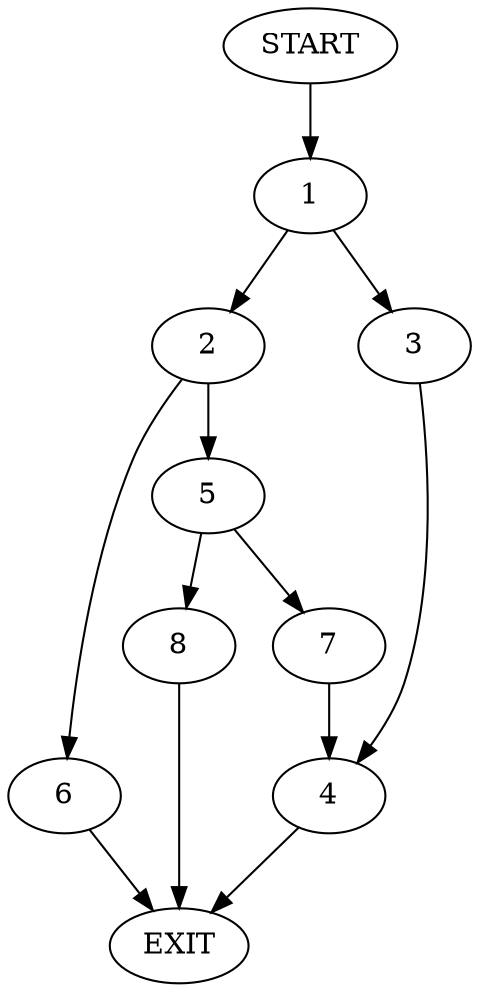 digraph {
0 [label="START"]
9 [label="EXIT"]
0 -> 1
1 -> 2
1 -> 3
3 -> 4
2 -> 5
2 -> 6
6 -> 9
5 -> 7
5 -> 8
7 -> 4
8 -> 9
4 -> 9
}
